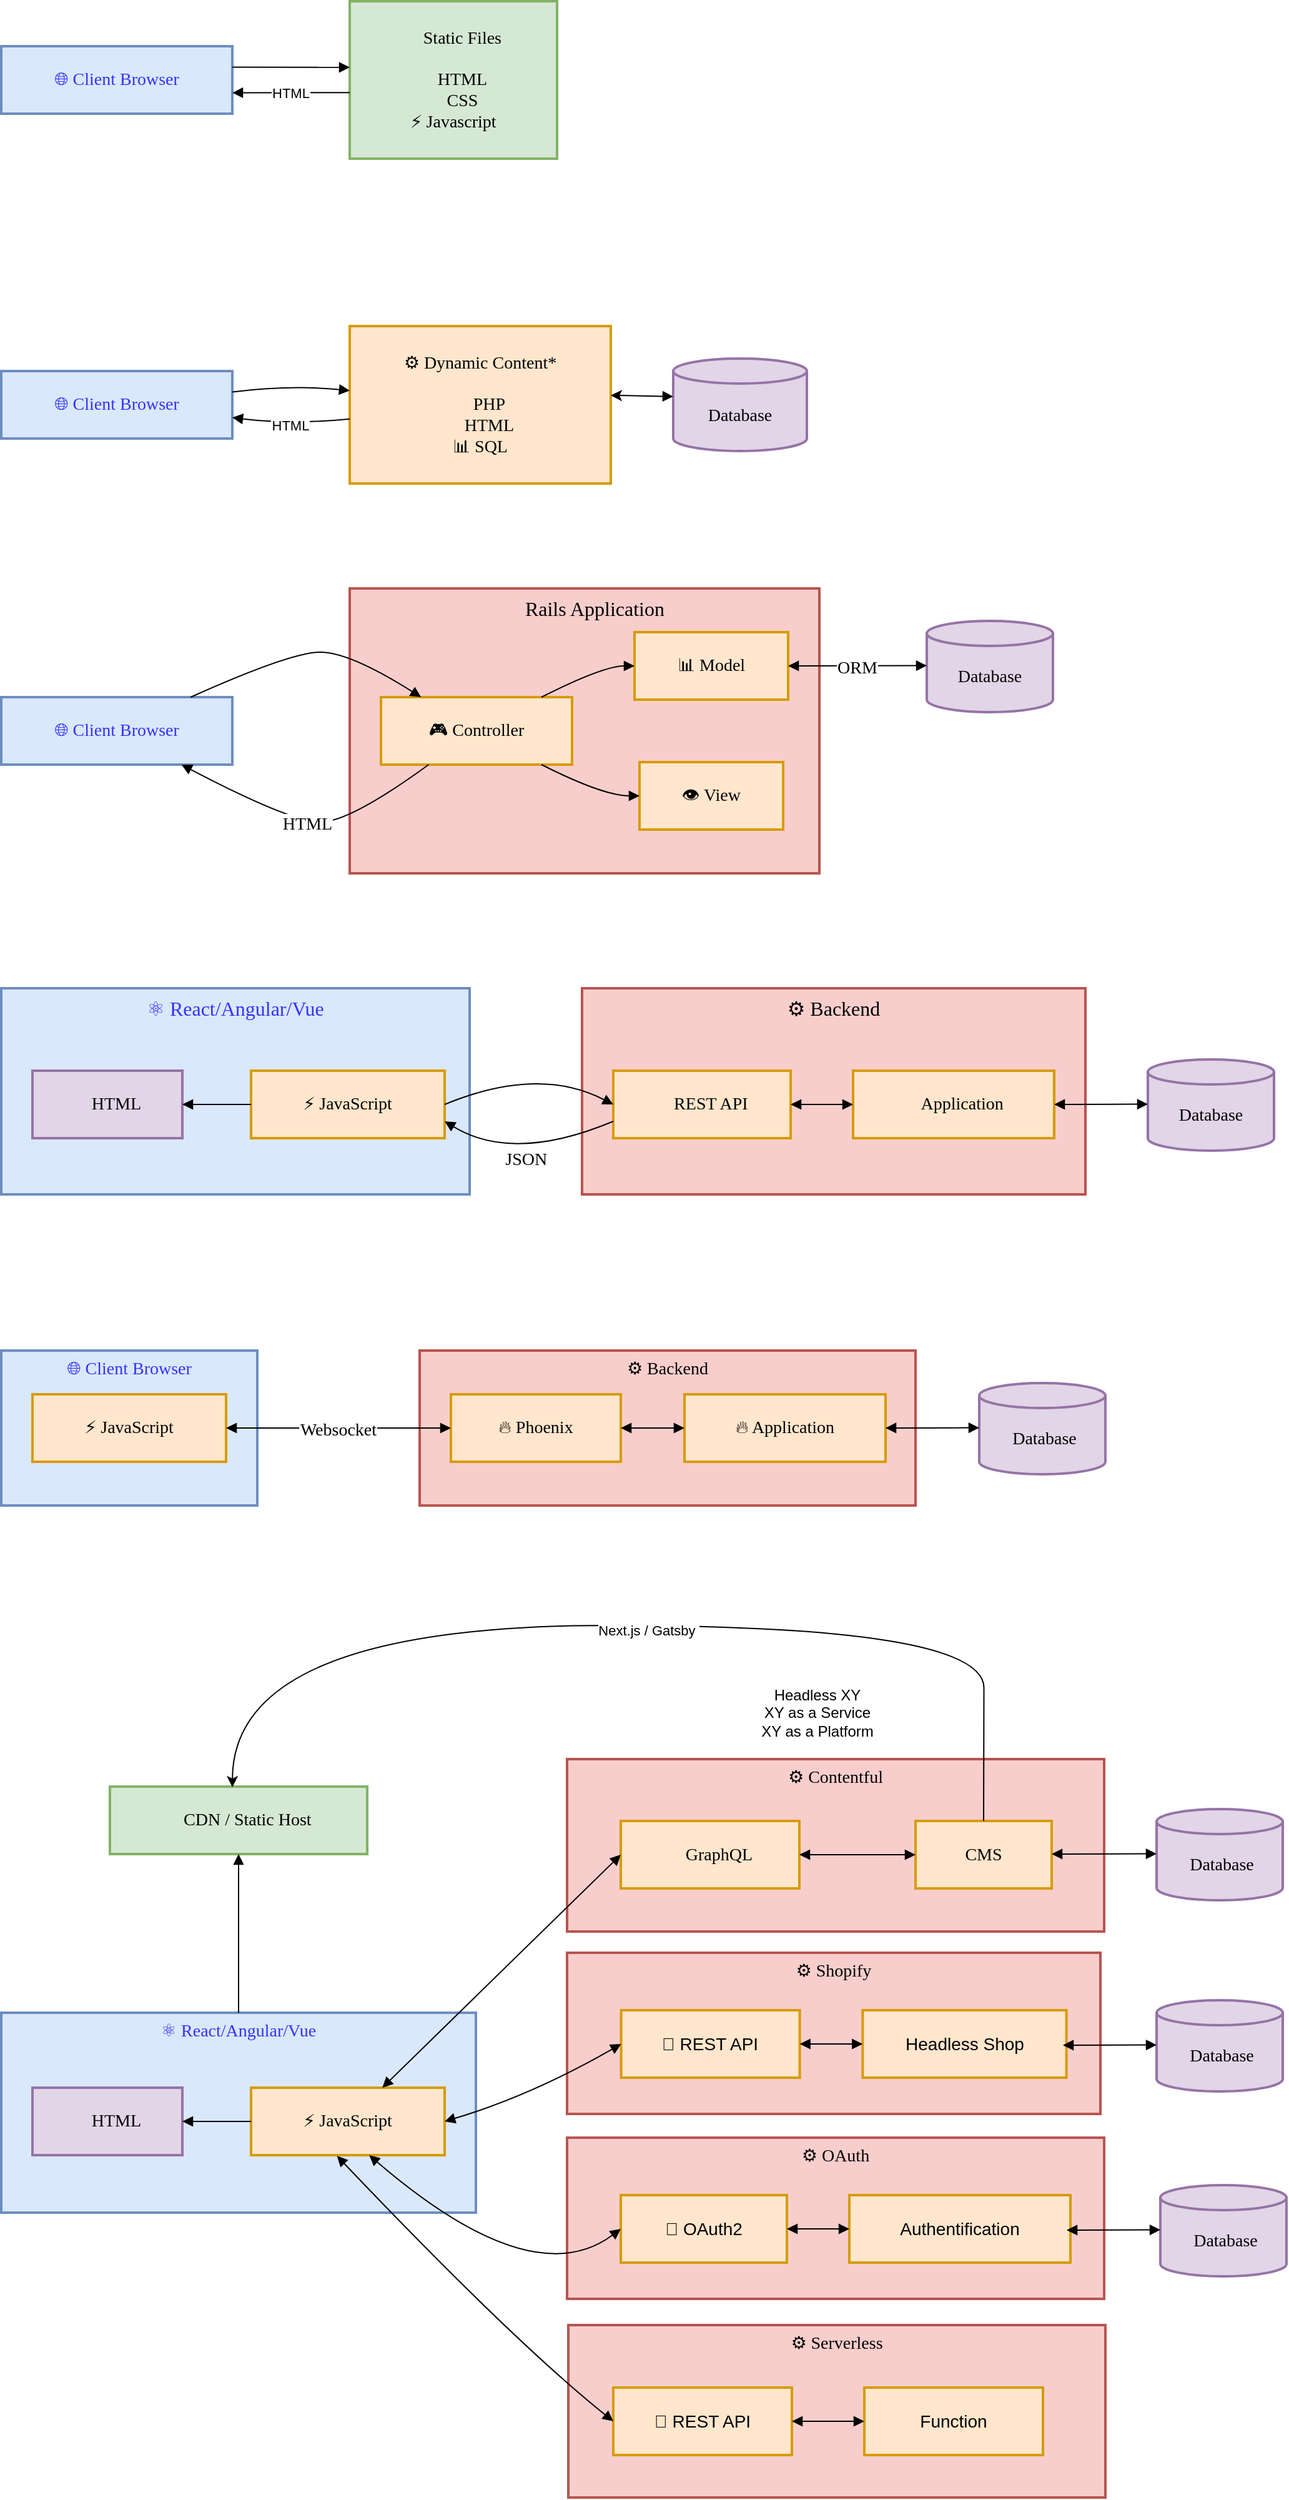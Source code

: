 <mxfile version="27.0.9">
  <diagram name="Seite-1" id="UGf1fiYufWj45gtWp_vH">
    <mxGraphModel dx="1301" dy="958" grid="1" gridSize="10" guides="1" tooltips="1" connect="1" arrows="1" fold="1" page="1" pageScale="1" pageWidth="1169" pageHeight="827" math="0" shadow="0">
      <root>
        <mxCell id="0" />
        <mxCell id="1" parent="0" />
        <mxCell id="yWqfKfhqDcpq-ytp3qpe-2" value="🌐 Client Browser" style="whiteSpace=wrap;strokeWidth=2;fillColor=#dae8fc;strokeColor=#6c8ebf;fontStyle=0;fontColor=#3333FF;fontFamily=Verdana;fontSize=14;" vertex="1" parent="1">
          <mxGeometry x="150" y="116" width="185" height="54" as="geometry" />
        </mxCell>
        <mxCell id="yWqfKfhqDcpq-ytp3qpe-3" value="📁 Static Files&#xa;&#xa;  📄 HTML&#xa;  🎨 CSS&#xa;  ⚡ Javascript" style="whiteSpace=wrap;strokeWidth=2;fillColor=#d5e8d4;strokeColor=#82b366;fontStyle=0;fontFamily=Verdana;fontSize=14;" vertex="1" parent="1">
          <mxGeometry x="429" y="80" width="166" height="126" as="geometry" />
        </mxCell>
        <mxCell id="yWqfKfhqDcpq-ytp3qpe-4" value="" style="curved=1;startArrow=none;endArrow=block;exitX=1;exitY=0.31;entryX=0;entryY=0.42;rounded=0;" edge="1" parent="1" source="yWqfKfhqDcpq-ytp3qpe-2" target="yWqfKfhqDcpq-ytp3qpe-3">
          <mxGeometry relative="1" as="geometry">
            <Array as="points" />
          </mxGeometry>
        </mxCell>
        <mxCell id="yWqfKfhqDcpq-ytp3qpe-5" value="HTML" style="curved=1;startArrow=none;endArrow=block;exitX=0;exitY=0.58;entryX=1;entryY=0.69;rounded=0;" edge="1" parent="1" source="yWqfKfhqDcpq-ytp3qpe-3" target="yWqfKfhqDcpq-ytp3qpe-2">
          <mxGeometry relative="1" as="geometry">
            <Array as="points" />
          </mxGeometry>
        </mxCell>
        <mxCell id="yWqfKfhqDcpq-ytp3qpe-7" value="🌐 Client Browser" style="whiteSpace=wrap;strokeWidth=2;fillColor=#dae8fc;strokeColor=#6c8ebf;fontFamily=Verdana;fontColor=#3333FF;fontSize=14;" vertex="1" parent="1">
          <mxGeometry x="150" y="376" width="185" height="54" as="geometry" />
        </mxCell>
        <mxCell id="yWqfKfhqDcpq-ytp3qpe-8" value="⚙️ Dynamic Content*&#xa;&#xa;  🐘 PHP &#xa;  📄 HTML&#xa;  📊 SQL" style="whiteSpace=wrap;strokeWidth=2;fillColor=#ffe6cc;strokeColor=#d79b00;fontFamily=Verdana;fontSize=14;" vertex="1" parent="1">
          <mxGeometry x="429" y="340" width="209" height="126" as="geometry" />
        </mxCell>
        <mxCell id="yWqfKfhqDcpq-ytp3qpe-9" value="Database" style="shape=cylinder3;boundedLbl=1;backgroundOutline=1;size=10;strokeWidth=2;whiteSpace=wrap;fillColor=#e1d5e7;strokeColor=#9673a6;fontFamily=Verdana;fontSize=14;" vertex="1" parent="1">
          <mxGeometry x="688" y="366" width="107" height="74" as="geometry" />
        </mxCell>
        <mxCell id="yWqfKfhqDcpq-ytp3qpe-10" value="" style="curved=1;startArrow=none;endArrow=block;exitX=1;exitY=0.31;entryX=0;entryY=0.41;rounded=0;" edge="1" parent="1" source="yWqfKfhqDcpq-ytp3qpe-7" target="yWqfKfhqDcpq-ytp3qpe-8">
          <mxGeometry relative="1" as="geometry">
            <Array as="points">
              <mxPoint x="382" y="387" />
            </Array>
          </mxGeometry>
        </mxCell>
        <mxCell id="yWqfKfhqDcpq-ytp3qpe-11" value="HTML" style="curved=1;startArrow=none;endArrow=block;exitX=0;exitY=0.59;entryX=1;entryY=0.69;rounded=0;" edge="1" parent="1" source="yWqfKfhqDcpq-ytp3qpe-8" target="yWqfKfhqDcpq-ytp3qpe-7">
          <mxGeometry relative="1" as="geometry">
            <Array as="points">
              <mxPoint x="382" y="419" />
            </Array>
          </mxGeometry>
        </mxCell>
        <mxCell id="yWqfKfhqDcpq-ytp3qpe-12" value="" style="curved=1;startArrow=classic;endArrow=block;exitX=1;exitY=0.44;entryX=0;entryY=0.41;rounded=0;startFill=1;" edge="1" parent="1" source="yWqfKfhqDcpq-ytp3qpe-8" target="yWqfKfhqDcpq-ytp3qpe-9">
          <mxGeometry relative="1" as="geometry">
            <Array as="points" />
          </mxGeometry>
        </mxCell>
        <mxCell id="yWqfKfhqDcpq-ytp3qpe-15" value="🚂  Rails Application" style="whiteSpace=wrap;strokeWidth=2;fontSize=16;fontFamily=Verdana;fillColor=#f8cecc;strokeColor=#b85450;verticalAlign=top;" vertex="1" parent="1">
          <mxGeometry x="429" y="550" width="376" height="228" as="geometry" />
        </mxCell>
        <mxCell id="yWqfKfhqDcpq-ytp3qpe-16" value="🌐 Client Browser" style="whiteSpace=wrap;strokeWidth=2;fontSize=14;fontFamily=Verdana;fillColor=#dae8fc;strokeColor=#6c8ebf;fontColor=#3333FF;" vertex="1" parent="1">
          <mxGeometry x="150" y="637" width="185" height="54" as="geometry" />
        </mxCell>
        <mxCell id="yWqfKfhqDcpq-ytp3qpe-17" value="🎮 Controller" style="whiteSpace=wrap;strokeWidth=2;fontSize=14;fontFamily=Verdana;fillColor=#ffe6cc;strokeColor=#d79b00;" vertex="1" parent="1">
          <mxGeometry x="454" y="637" width="153" height="54" as="geometry" />
        </mxCell>
        <mxCell id="yWqfKfhqDcpq-ytp3qpe-18" value="📊 Model" style="whiteSpace=wrap;strokeWidth=2;fontSize=14;fontFamily=Verdana;fillColor=#ffe6cc;strokeColor=#d79b00;" vertex="1" parent="1">
          <mxGeometry x="657" y="585" width="123" height="54" as="geometry" />
        </mxCell>
        <mxCell id="yWqfKfhqDcpq-ytp3qpe-19" value="👁️ View" style="whiteSpace=wrap;strokeWidth=2;fontSize=14;fontFamily=Verdana;fillColor=#ffe6cc;strokeColor=#d79b00;" vertex="1" parent="1">
          <mxGeometry x="661" y="689" width="115" height="54" as="geometry" />
        </mxCell>
        <mxCell id="yWqfKfhqDcpq-ytp3qpe-20" value="Database" style="shape=cylinder3;boundedLbl=1;backgroundOutline=1;size=10;strokeWidth=2;whiteSpace=wrap;fontSize=14;fontFamily=Verdana;fillColor=#e1d5e7;strokeColor=#9673a6;" vertex="1" parent="1">
          <mxGeometry x="891" y="576" width="101" height="73" as="geometry" />
        </mxCell>
        <mxCell id="yWqfKfhqDcpq-ytp3qpe-21" value="" style="curved=1;startArrow=none;endArrow=block;exitX=0.84;exitY=0;entryX=0;entryY=0.5;rounded=0;fontSize=14;fontFamily=Verdana;" edge="1" parent="1" source="yWqfKfhqDcpq-ytp3qpe-17" target="yWqfKfhqDcpq-ytp3qpe-18">
          <mxGeometry relative="1" as="geometry">
            <Array as="points">
              <mxPoint x="632" y="612" />
            </Array>
          </mxGeometry>
        </mxCell>
        <mxCell id="yWqfKfhqDcpq-ytp3qpe-22" value="" style="curved=1;startArrow=none;endArrow=block;exitX=0.84;exitY=1;entryX=0;entryY=0.5;rounded=0;fontSize=14;fontFamily=Verdana;" edge="1" parent="1" source="yWqfKfhqDcpq-ytp3qpe-17" target="yWqfKfhqDcpq-ytp3qpe-19">
          <mxGeometry relative="1" as="geometry">
            <Array as="points">
              <mxPoint x="632" y="716" />
            </Array>
          </mxGeometry>
        </mxCell>
        <mxCell id="yWqfKfhqDcpq-ytp3qpe-23" value="" style="curved=1;startArrow=none;endArrow=block;exitX=0.82;exitY=0;entryX=0.21;entryY=0;rounded=0;fontSize=14;fontFamily=Verdana;" edge="1" parent="1" source="yWqfKfhqDcpq-ytp3qpe-16" target="yWqfKfhqDcpq-ytp3qpe-17">
          <mxGeometry relative="1" as="geometry">
            <Array as="points">
              <mxPoint x="382" y="601" />
              <mxPoint x="429" y="601" />
            </Array>
          </mxGeometry>
        </mxCell>
        <mxCell id="yWqfKfhqDcpq-ytp3qpe-24" value="HTML" style="curved=1;startArrow=none;endArrow=block;exitX=0.25;exitY=1;entryX=0.78;entryY=1;rounded=0;fontSize=14;fontFamily=Verdana;" edge="1" parent="1" source="yWqfKfhqDcpq-ytp3qpe-17" target="yWqfKfhqDcpq-ytp3qpe-16">
          <mxGeometry relative="1" as="geometry">
            <Array as="points">
              <mxPoint x="429" y="737" />
              <mxPoint x="382" y="737" />
            </Array>
          </mxGeometry>
        </mxCell>
        <mxCell id="yWqfKfhqDcpq-ytp3qpe-25" value="ORM" style="curved=1;startArrow=block;endArrow=block;exitX=1;exitY=0.5;entryX=0;entryY=0.49;rounded=0;fontSize=14;fontFamily=Verdana;" edge="1" parent="1" source="yWqfKfhqDcpq-ytp3qpe-18" target="yWqfKfhqDcpq-ytp3qpe-20">
          <mxGeometry relative="1" as="geometry">
            <Array as="points" />
          </mxGeometry>
        </mxCell>
        <mxCell id="yWqfKfhqDcpq-ytp3qpe-26" value="⚙️ Backend" style="whiteSpace=wrap;strokeWidth=2;fontSize=16;fontFamily=Verdana;fillColor=#f8cecc;strokeColor=#b85450;verticalAlign=top;" vertex="1" parent="1">
          <mxGeometry x="615" y="870" width="403" height="165" as="geometry" />
        </mxCell>
        <mxCell id="yWqfKfhqDcpq-ytp3qpe-27" value="⚛️ React/Angular/Vue" style="whiteSpace=wrap;strokeWidth=2;fontSize=16;fontFamily=Verdana;fillColor=#dae8fc;strokeColor=#6c8ebf;verticalAlign=top;labelBackgroundColor=none;fontColor=#3333FF;" vertex="1" parent="1">
          <mxGeometry x="150" y="870" width="375" height="165" as="geometry" />
        </mxCell>
        <mxCell id="yWqfKfhqDcpq-ytp3qpe-28" value="📄 HTML" style="whiteSpace=wrap;strokeWidth=2;fontSize=14;fontFamily=Verdana;fillColor=#e1d5e7;strokeColor=#9673a6;" vertex="1" parent="1">
          <mxGeometry x="175" y="936" width="120" height="54" as="geometry" />
        </mxCell>
        <mxCell id="yWqfKfhqDcpq-ytp3qpe-29" value="⚡ JavaScript" style="whiteSpace=wrap;strokeWidth=2;fontSize=14;fontFamily=Verdana;fillColor=#ffe6cc;strokeColor=#d79b00;" vertex="1" parent="1">
          <mxGeometry x="350" y="936" width="155" height="54" as="geometry" />
        </mxCell>
        <mxCell id="yWqfKfhqDcpq-ytp3qpe-30" value="🔗 REST API" style="whiteSpace=wrap;strokeWidth=2;fontSize=14;fontFamily=Verdana;fillColor=#ffe6cc;strokeColor=#d79b00;" vertex="1" parent="1">
          <mxGeometry x="640" y="936" width="142" height="54" as="geometry" />
        </mxCell>
        <mxCell id="yWqfKfhqDcpq-ytp3qpe-31" value="🚂 Application" style="whiteSpace=wrap;strokeWidth=2;fontSize=14;fontFamily=Verdana;fillColor=#ffe6cc;strokeColor=#d79b00;" vertex="1" parent="1">
          <mxGeometry x="832" y="936" width="161" height="54" as="geometry" />
        </mxCell>
        <mxCell id="yWqfKfhqDcpq-ytp3qpe-32" value="Database" style="shape=cylinder3;boundedLbl=1;backgroundOutline=1;size=10;strokeWidth=2;whiteSpace=wrap;fontSize=14;fontFamily=Verdana;fillColor=#e1d5e7;strokeColor=#9673a6;" vertex="1" parent="1">
          <mxGeometry x="1068" y="927" width="101" height="73" as="geometry" />
        </mxCell>
        <mxCell id="yWqfKfhqDcpq-ytp3qpe-33" value="" style="curved=1;startArrow=none;endArrow=none;exitX=0.87;exitY=0;entryX=0;entryY=0.21;rounded=0;" edge="1" visible="0" parent="1" source="yWqfKfhqDcpq-ytp3qpe-28" target="yWqfKfhqDcpq-ytp3qpe-29">
          <mxGeometry relative="1" as="geometry">
            <Array as="points">
              <mxPoint x="320" y="911" />
            </Array>
          </mxGeometry>
        </mxCell>
        <mxCell id="yWqfKfhqDcpq-ytp3qpe-34" value="" style="curved=1;startArrow=none;endArrow=block;exitX=0;exitY=0.5;entryX=1;entryY=0.5;rounded=0;fontSize=14;fontFamily=Verdana;entryDx=0;entryDy=0;exitDx=0;exitDy=0;" edge="1" parent="1" source="yWqfKfhqDcpq-ytp3qpe-29" target="yWqfKfhqDcpq-ytp3qpe-28">
          <mxGeometry relative="1" as="geometry">
            <Array as="points" />
          </mxGeometry>
        </mxCell>
        <mxCell id="yWqfKfhqDcpq-ytp3qpe-35" value="" style="curved=1;startArrow=none;endArrow=block;exitX=1;exitY=0.5;entryX=0;entryY=0.5;rounded=0;fontSize=14;fontFamily=Verdana;entryDx=0;entryDy=0;startFill=0;" edge="1" parent="1" source="yWqfKfhqDcpq-ytp3qpe-29" target="yWqfKfhqDcpq-ytp3qpe-30">
          <mxGeometry relative="1" as="geometry">
            <Array as="points">
              <mxPoint x="580" y="932" />
            </Array>
          </mxGeometry>
        </mxCell>
        <mxCell id="yWqfKfhqDcpq-ytp3qpe-36" value="" style="curved=1;startArrow=block;endArrow=block;exitX=1;exitY=0.5;entryX=0;entryY=0.5;rounded=0;fontSize=14;fontFamily=Verdana;" edge="1" parent="1" source="yWqfKfhqDcpq-ytp3qpe-30" target="yWqfKfhqDcpq-ytp3qpe-31">
          <mxGeometry relative="1" as="geometry">
            <Array as="points" />
          </mxGeometry>
        </mxCell>
        <mxCell id="yWqfKfhqDcpq-ytp3qpe-37" value="" style="curved=1;startArrow=block;endArrow=block;exitX=1;exitY=0.5;entryX=0;entryY=0.49;rounded=0;fontSize=14;fontFamily=Verdana;" edge="1" parent="1" source="yWqfKfhqDcpq-ytp3qpe-31" target="yWqfKfhqDcpq-ytp3qpe-32">
          <mxGeometry relative="1" as="geometry">
            <Array as="points" />
          </mxGeometry>
        </mxCell>
        <mxCell id="yWqfKfhqDcpq-ytp3qpe-38" value="" style="curved=1;startArrow=none;endArrow=none;rounded=0;" edge="1" visible="0" parent="1" source="yWqfKfhqDcpq-ytp3qpe-27" target="yWqfKfhqDcpq-ytp3qpe-26">
          <mxGeometry relative="1" as="geometry">
            <Array as="points" />
          </mxGeometry>
        </mxCell>
        <mxCell id="yWqfKfhqDcpq-ytp3qpe-41" value="⚙️ Backend" style="whiteSpace=wrap;strokeWidth=2;fontSize=14;fontFamily=Verdana;verticalAlign=top;fillColor=#f8cecc;strokeColor=#b85450;" vertex="1" parent="1">
          <mxGeometry x="485" y="1160" width="397" height="124" as="geometry" />
        </mxCell>
        <mxCell id="yWqfKfhqDcpq-ytp3qpe-42" value="🌐 Client Browser" style="whiteSpace=wrap;strokeWidth=2;fontSize=14;fontFamily=Verdana;verticalAlign=top;fillColor=#dae8fc;strokeColor=#6c8ebf;fontColor=#3333FF;" vertex="1" parent="1">
          <mxGeometry x="150" y="1160" width="205" height="124" as="geometry" />
        </mxCell>
        <mxCell id="yWqfKfhqDcpq-ytp3qpe-43" value="⚡ JavaScript" style="whiteSpace=wrap;strokeWidth=2;fontSize=14;fontFamily=Verdana;fillColor=#ffe6cc;strokeColor=#d79b00;" vertex="1" parent="1">
          <mxGeometry x="175" y="1195" width="155" height="54" as="geometry" />
        </mxCell>
        <mxCell id="yWqfKfhqDcpq-ytp3qpe-44" value="🔥 Phoenix" style="whiteSpace=wrap;strokeWidth=2;fontSize=14;fontFamily=Verdana;fillColor=#ffe6cc;strokeColor=#d79b00;" vertex="1" parent="1">
          <mxGeometry x="510" y="1195" width="136" height="54" as="geometry" />
        </mxCell>
        <mxCell id="yWqfKfhqDcpq-ytp3qpe-45" value="🔥 Application" style="whiteSpace=wrap;strokeWidth=2;fontSize=14;fontFamily=Verdana;fillColor=#ffe6cc;strokeColor=#d79b00;" vertex="1" parent="1">
          <mxGeometry x="697" y="1195" width="161" height="54" as="geometry" />
        </mxCell>
        <mxCell id="yWqfKfhqDcpq-ytp3qpe-46" value=" Database" style="shape=cylinder3;boundedLbl=1;backgroundOutline=1;size=10;strokeWidth=2;whiteSpace=wrap;fontSize=14;fontFamily=Verdana;fillColor=#e1d5e7;strokeColor=#9673a6;" vertex="1" parent="1">
          <mxGeometry x="933" y="1186" width="101" height="73" as="geometry" />
        </mxCell>
        <mxCell id="yWqfKfhqDcpq-ytp3qpe-47" value="Websocket" style="curved=1;startArrow=block;endArrow=block;exitX=1;exitY=0.5;entryX=0;entryY=0.5;rounded=0;fontSize=14;fontFamily=Verdana;" edge="1" parent="1" source="yWqfKfhqDcpq-ytp3qpe-43" target="yWqfKfhqDcpq-ytp3qpe-44">
          <mxGeometry relative="1" as="geometry">
            <Array as="points" />
          </mxGeometry>
        </mxCell>
        <mxCell id="yWqfKfhqDcpq-ytp3qpe-48" value="" style="curved=1;startArrow=block;endArrow=block;exitX=1.01;exitY=0.5;entryX=0;entryY=0.5;rounded=0;fontSize=14;fontFamily=Verdana;" edge="1" parent="1" source="yWqfKfhqDcpq-ytp3qpe-44" target="yWqfKfhqDcpq-ytp3qpe-45">
          <mxGeometry relative="1" as="geometry">
            <Array as="points" />
          </mxGeometry>
        </mxCell>
        <mxCell id="yWqfKfhqDcpq-ytp3qpe-49" value="" style="curved=1;startArrow=block;endArrow=block;exitX=1;exitY=0.5;entryX=0;entryY=0.49;rounded=0;fontSize=14;fontFamily=Verdana;" edge="1" parent="1" source="yWqfKfhqDcpq-ytp3qpe-45" target="yWqfKfhqDcpq-ytp3qpe-46">
          <mxGeometry relative="1" as="geometry">
            <Array as="points" />
          </mxGeometry>
        </mxCell>
        <mxCell id="yWqfKfhqDcpq-ytp3qpe-50" value="JSON" style="curved=1;startArrow=none;endArrow=block;exitX=0;exitY=0.75;entryX=1;entryY=0.75;rounded=0;fontSize=14;fontFamily=Verdana;entryDx=0;entryDy=0;startFill=0;exitDx=0;exitDy=0;" edge="1" parent="1" source="yWqfKfhqDcpq-ytp3qpe-30" target="yWqfKfhqDcpq-ytp3qpe-29">
          <mxGeometry relative="1" as="geometry">
            <Array as="points">
              <mxPoint x="560" y="1010" />
            </Array>
            <mxPoint x="517" y="1101" as="sourcePoint" />
            <mxPoint x="652" y="1101" as="targetPoint" />
          </mxGeometry>
        </mxCell>
        <mxCell id="yWqfKfhqDcpq-ytp3qpe-54" value="⚙️ Contentful" style="whiteSpace=wrap;strokeWidth=2;fontFamily=Verdana;fontSize=14;verticalAlign=top;fillColor=#f8cecc;strokeColor=#b85450;" vertex="1" parent="1">
          <mxGeometry x="603" y="1487" width="430" height="138" as="geometry" />
        </mxCell>
        <mxCell id="yWqfKfhqDcpq-ytp3qpe-55" value="⚙️ Shopify" style="whiteSpace=wrap;strokeWidth=2;verticalAlign=top;fontFamily=Verdana;fontSize=14;fillColor=#f8cecc;strokeColor=#b85450;" vertex="1" parent="1">
          <mxGeometry x="603" y="1642" width="427" height="129" as="geometry" />
        </mxCell>
        <mxCell id="yWqfKfhqDcpq-ytp3qpe-56" value="🔗 REST API" style="whiteSpace=wrap;strokeWidth=2;fillColor=#ffe6cc;strokeColor=#d79b00;fontSize=14;" vertex="1" parent="yWqfKfhqDcpq-ytp3qpe-55">
          <mxGeometry x="43.304" y="46" width="143.005" height="54" as="geometry" />
        </mxCell>
        <mxCell id="yWqfKfhqDcpq-ytp3qpe-57" value="Headless Shop" style="whiteSpace=wrap;strokeWidth=2;fillColor=#ffe6cc;strokeColor=#d79b00;fontSize=14;" vertex="1" parent="yWqfKfhqDcpq-ytp3qpe-55">
          <mxGeometry x="236.663" y="46" width="163.146" height="54" as="geometry" />
        </mxCell>
        <mxCell id="yWqfKfhqDcpq-ytp3qpe-85" value="" style="curved=1;startArrow=block;endArrow=block;exitX=1;exitY=0.5;entryX=0;entryY=0.5;rounded=0;fontSize=14;fontFamily=Verdana;exitDx=0;exitDy=0;entryDx=0;entryDy=0;" edge="1" parent="yWqfKfhqDcpq-ytp3qpe-55" source="yWqfKfhqDcpq-ytp3qpe-56" target="yWqfKfhqDcpq-ytp3qpe-57">
          <mxGeometry relative="1" as="geometry">
            <Array as="points" />
            <mxPoint x="197.387" y="-87" as="sourcePoint" />
            <mxPoint x="268.889" y="-87" as="targetPoint" />
          </mxGeometry>
        </mxCell>
        <mxCell id="yWqfKfhqDcpq-ytp3qpe-58" value="⚙️ OAuth" style="whiteSpace=wrap;strokeWidth=2;verticalAlign=top;fontFamily=Verdana;fontSize=14;fillColor=#f8cecc;strokeColor=#b85450;" vertex="1" parent="1">
          <mxGeometry x="603" y="1790" width="430" height="129" as="geometry" />
        </mxCell>
        <mxCell id="yWqfKfhqDcpq-ytp3qpe-59" value="🔗 OAuth2" style="whiteSpace=wrap;strokeWidth=2;fillColor=#ffe6cc;strokeColor=#d79b00;fontSize=14;" vertex="1" parent="yWqfKfhqDcpq-ytp3qpe-58">
          <mxGeometry x="43" y="46" width="133" height="54" as="geometry" />
        </mxCell>
        <mxCell id="yWqfKfhqDcpq-ytp3qpe-60" value="Authentification" style="whiteSpace=wrap;strokeWidth=2;fillColor=#ffe6cc;strokeColor=#d79b00;fontSize=14;" vertex="1" parent="yWqfKfhqDcpq-ytp3qpe-58">
          <mxGeometry x="226" y="46" width="177" height="54" as="geometry" />
        </mxCell>
        <mxCell id="yWqfKfhqDcpq-ytp3qpe-86" value="" style="curved=1;startArrow=block;endArrow=block;exitX=1;exitY=0.5;entryX=0;entryY=0.5;rounded=0;fontSize=14;fontFamily=Verdana;exitDx=0;exitDy=0;entryDx=0;entryDy=0;" edge="1" parent="yWqfKfhqDcpq-ytp3qpe-58" source="yWqfKfhqDcpq-ytp3qpe-59" target="yWqfKfhqDcpq-ytp3qpe-60">
          <mxGeometry relative="1" as="geometry">
            <Array as="points" />
            <mxPoint x="198" y="-96" as="sourcePoint" />
            <mxPoint x="248" y="-96" as="targetPoint" />
          </mxGeometry>
        </mxCell>
        <mxCell id="yWqfKfhqDcpq-ytp3qpe-61" value="⚛️ React/Angular/Vue" style="whiteSpace=wrap;strokeWidth=2;fontFamily=Verdana;fontSize=14;fillColor=#dae8fc;strokeColor=#6c8ebf;verticalAlign=top;fontColor=#3333FF;" vertex="1" parent="1">
          <mxGeometry x="150" y="1690" width="380" height="160" as="geometry" />
        </mxCell>
        <mxCell id="yWqfKfhqDcpq-ytp3qpe-62" value="📡 CDN / Static Host" style="whiteSpace=wrap;strokeWidth=2;fontFamily=Verdana;fontSize=14;fillColor=#d5e8d4;strokeColor=#82b366;" vertex="1" parent="1">
          <mxGeometry x="237" y="1509" width="206" height="54" as="geometry" />
        </mxCell>
        <mxCell id="yWqfKfhqDcpq-ytp3qpe-63" value="📄 HTML" style="whiteSpace=wrap;strokeWidth=2;fontFamily=Verdana;fontSize=14;fillColor=#e1d5e7;strokeColor=#9673a6;" vertex="1" parent="1">
          <mxGeometry x="175" y="1750" width="120" height="54" as="geometry" />
        </mxCell>
        <mxCell id="yWqfKfhqDcpq-ytp3qpe-64" value="⚡ JavaScript" style="whiteSpace=wrap;strokeWidth=2;fontFamily=Verdana;fontSize=14;fillColor=#ffe6cc;strokeColor=#d79b00;" vertex="1" parent="1">
          <mxGeometry x="350" y="1750" width="155" height="54" as="geometry" />
        </mxCell>
        <mxCell id="yWqfKfhqDcpq-ytp3qpe-65" value="🔗 GraphQL" style="whiteSpace=wrap;strokeWidth=2;fontFamily=Verdana;fontSize=14;fillColor=#ffe6cc;strokeColor=#d79b00;" vertex="1" parent="1">
          <mxGeometry x="646" y="1536.5" width="143" height="54" as="geometry" />
        </mxCell>
        <mxCell id="yWqfKfhqDcpq-ytp3qpe-66" value="CMS" style="whiteSpace=wrap;strokeWidth=2;fontFamily=Verdana;fontSize=14;fillColor=#ffe6cc;strokeColor=#d79b00;" vertex="1" parent="1">
          <mxGeometry x="882" y="1536.5" width="109" height="54" as="geometry" />
        </mxCell>
        <mxCell id="yWqfKfhqDcpq-ytp3qpe-67" value="" style="curved=1;startArrow=none;endArrow=none;exitX=0.88;exitY=0;entryX=0;entryY=0.08;rounded=0;" edge="1" visible="0" parent="1" source="yWqfKfhqDcpq-ytp3qpe-63" target="yWqfKfhqDcpq-ytp3qpe-64">
          <mxGeometry relative="1" as="geometry">
            <Array as="points">
              <mxPoint x="320" y="1726" />
            </Array>
          </mxGeometry>
        </mxCell>
        <mxCell id="yWqfKfhqDcpq-ytp3qpe-68" value="" style="curved=1;startArrow=none;endArrow=block;exitX=0;exitY=0.5;entryX=1;entryY=0.5;rounded=0;fontFamily=Verdana;fontSize=14;exitDx=0;exitDy=0;" edge="1" parent="1" source="yWqfKfhqDcpq-ytp3qpe-64" target="yWqfKfhqDcpq-ytp3qpe-63">
          <mxGeometry relative="1" as="geometry">
            <Array as="points">
              <mxPoint x="320" y="1777" />
            </Array>
          </mxGeometry>
        </mxCell>
        <mxCell id="yWqfKfhqDcpq-ytp3qpe-70" value="" style="curved=1;startArrow=none;endArrow=none;rounded=0;" edge="1" visible="0" parent="1" source="yWqfKfhqDcpq-ytp3qpe-61" target="yWqfKfhqDcpq-ytp3qpe-62">
          <mxGeometry relative="1" as="geometry">
            <Array as="points" />
          </mxGeometry>
        </mxCell>
        <mxCell id="yWqfKfhqDcpq-ytp3qpe-71" value="" style="curved=1;startArrow=none;endArrow=none;rounded=0;" edge="1" visible="0" parent="1" source="yWqfKfhqDcpq-ytp3qpe-61" target="yWqfKfhqDcpq-ytp3qpe-58">
          <mxGeometry relative="1" as="geometry">
            <Array as="points" />
          </mxGeometry>
        </mxCell>
        <mxCell id="yWqfKfhqDcpq-ytp3qpe-72" value="" style="curved=1;startArrow=none;endArrow=none;rounded=0;" edge="1" visible="0" parent="1" source="yWqfKfhqDcpq-ytp3qpe-61" target="yWqfKfhqDcpq-ytp3qpe-55">
          <mxGeometry relative="1" as="geometry">
            <Array as="points" />
          </mxGeometry>
        </mxCell>
        <mxCell id="yWqfKfhqDcpq-ytp3qpe-73" value="" style="curved=1;startArrow=none;endArrow=none;rounded=0;" edge="1" visible="0" parent="1" source="yWqfKfhqDcpq-ytp3qpe-61" target="yWqfKfhqDcpq-ytp3qpe-54">
          <mxGeometry relative="1" as="geometry">
            <Array as="points" />
          </mxGeometry>
        </mxCell>
        <mxCell id="yWqfKfhqDcpq-ytp3qpe-74" value="" style="curved=1;startArrow=none;endArrow=block;rounded=0;fontFamily=Verdana;fontSize=14;" edge="1" parent="1" source="yWqfKfhqDcpq-ytp3qpe-61" target="yWqfKfhqDcpq-ytp3qpe-62">
          <mxGeometry relative="1" as="geometry">
            <Array as="points" />
          </mxGeometry>
        </mxCell>
        <mxCell id="yWqfKfhqDcpq-ytp3qpe-75" value="" style="curved=1;startArrow=block;endArrow=block;exitX=0.61;exitY=1;entryX=0;entryY=0.5;rounded=0;fontFamily=Verdana;fontSize=14;entryDx=0;entryDy=0;" edge="1" parent="1" source="yWqfKfhqDcpq-ytp3qpe-64" target="yWqfKfhqDcpq-ytp3qpe-59">
          <mxGeometry relative="1" as="geometry">
            <Array as="points">
              <mxPoint x="575" y="1916" />
            </Array>
          </mxGeometry>
        </mxCell>
        <mxCell id="yWqfKfhqDcpq-ytp3qpe-76" value="" style="curved=1;startArrow=block;endArrow=block;exitX=1;exitY=0.5;rounded=0;fontFamily=Verdana;fontSize=14;entryX=0;entryY=0.5;entryDx=0;entryDy=0;" edge="1" parent="1" source="yWqfKfhqDcpq-ytp3qpe-64" target="yWqfKfhqDcpq-ytp3qpe-56">
          <mxGeometry relative="1" as="geometry">
            <Array as="points">
              <mxPoint x="575" y="1756" />
            </Array>
          </mxGeometry>
        </mxCell>
        <mxCell id="yWqfKfhqDcpq-ytp3qpe-77" value="" style="curved=1;startArrow=block;endArrow=block;rounded=0;fontFamily=Verdana;fontSize=14;entryX=0;entryY=0.5;entryDx=0;entryDy=0;" edge="1" parent="1" source="yWqfKfhqDcpq-ytp3qpe-64" target="yWqfKfhqDcpq-ytp3qpe-65">
          <mxGeometry relative="1" as="geometry">
            <Array as="points" />
          </mxGeometry>
        </mxCell>
        <mxCell id="yWqfKfhqDcpq-ytp3qpe-82" value="" style="endArrow=classic;html=1;rounded=0;entryX=0.476;entryY=0.01;entryDx=0;entryDy=0;entryPerimeter=0;exitX=0.5;exitY=0;exitDx=0;exitDy=0;edgeStyle=orthogonalEdgeStyle;curved=1;" edge="1" parent="1" source="yWqfKfhqDcpq-ytp3qpe-66" target="yWqfKfhqDcpq-ytp3qpe-62">
          <mxGeometry width="50" height="50" relative="1" as="geometry">
            <mxPoint x="600" y="1680" as="sourcePoint" />
            <mxPoint x="650" y="1630" as="targetPoint" />
            <Array as="points">
              <mxPoint x="937" y="1480" />
              <mxPoint x="937" y="1380" />
              <mxPoint x="335" y="1380" />
            </Array>
          </mxGeometry>
        </mxCell>
        <mxCell id="yWqfKfhqDcpq-ytp3qpe-83" value="Next.js / Gatsby&amp;nbsp;" style="edgeLabel;html=1;align=center;verticalAlign=middle;resizable=0;points=[];" vertex="1" connectable="0" parent="yWqfKfhqDcpq-ytp3qpe-82">
          <mxGeometry x="-0.04" y="4" relative="1" as="geometry">
            <mxPoint as="offset" />
          </mxGeometry>
        </mxCell>
        <mxCell id="yWqfKfhqDcpq-ytp3qpe-84" value="" style="curved=1;startArrow=block;endArrow=block;exitX=1;exitY=0.5;entryX=0;entryY=0.5;rounded=0;fontSize=14;fontFamily=Verdana;exitDx=0;exitDy=0;entryDx=0;entryDy=0;" edge="1" parent="1" source="yWqfKfhqDcpq-ytp3qpe-65" target="yWqfKfhqDcpq-ytp3qpe-66">
          <mxGeometry relative="1" as="geometry">
            <Array as="points" />
            <mxPoint x="792" y="1000.5" as="sourcePoint" />
            <mxPoint x="842" y="1000.5" as="targetPoint" />
          </mxGeometry>
        </mxCell>
        <mxCell id="yWqfKfhqDcpq-ytp3qpe-87" value=" Database" style="shape=cylinder3;boundedLbl=1;backgroundOutline=1;size=10;strokeWidth=2;whiteSpace=wrap;fontSize=14;fontFamily=Verdana;fillColor=#e1d5e7;strokeColor=#9673a6;" vertex="1" parent="1">
          <mxGeometry x="1075" y="1527" width="101" height="73" as="geometry" />
        </mxCell>
        <mxCell id="yWqfKfhqDcpq-ytp3qpe-88" value="" style="curved=1;startArrow=block;endArrow=block;exitX=1;exitY=0.5;entryX=0;entryY=0.49;rounded=0;fontSize=14;fontFamily=Verdana;" edge="1" target="yWqfKfhqDcpq-ytp3qpe-87" parent="1">
          <mxGeometry relative="1" as="geometry">
            <Array as="points" />
            <mxPoint x="991" y="1563" as="sourcePoint" />
          </mxGeometry>
        </mxCell>
        <mxCell id="yWqfKfhqDcpq-ytp3qpe-90" value=" Database" style="shape=cylinder3;boundedLbl=1;backgroundOutline=1;size=10;strokeWidth=2;whiteSpace=wrap;fontSize=14;fontFamily=Verdana;fillColor=#e1d5e7;strokeColor=#9673a6;" vertex="1" parent="1">
          <mxGeometry x="1075" y="1680" width="101" height="73" as="geometry" />
        </mxCell>
        <mxCell id="yWqfKfhqDcpq-ytp3qpe-91" value="" style="curved=1;startArrow=block;endArrow=block;exitX=1;exitY=0.5;entryX=0;entryY=0.49;rounded=0;fontSize=14;fontFamily=Verdana;" edge="1" target="yWqfKfhqDcpq-ytp3qpe-90" parent="1">
          <mxGeometry relative="1" as="geometry">
            <Array as="points" />
            <mxPoint x="1000" y="1716" as="sourcePoint" />
          </mxGeometry>
        </mxCell>
        <mxCell id="yWqfKfhqDcpq-ytp3qpe-92" value=" Database" style="shape=cylinder3;boundedLbl=1;backgroundOutline=1;size=10;strokeWidth=2;whiteSpace=wrap;fontSize=14;fontFamily=Verdana;fillColor=#e1d5e7;strokeColor=#9673a6;" vertex="1" parent="1">
          <mxGeometry x="1078" y="1828" width="101" height="73" as="geometry" />
        </mxCell>
        <mxCell id="yWqfKfhqDcpq-ytp3qpe-93" value="" style="curved=1;startArrow=block;endArrow=block;exitX=1;exitY=0.5;entryX=0;entryY=0.49;rounded=0;fontSize=14;fontFamily=Verdana;" edge="1" target="yWqfKfhqDcpq-ytp3qpe-92" parent="1">
          <mxGeometry relative="1" as="geometry">
            <Array as="points" />
            <mxPoint x="1003" y="1864" as="sourcePoint" />
          </mxGeometry>
        </mxCell>
        <mxCell id="yWqfKfhqDcpq-ytp3qpe-94" value="⚙️ Serverless" style="whiteSpace=wrap;strokeWidth=2;fontFamily=Verdana;fontSize=14;verticalAlign=top;fillColor=#f8cecc;strokeColor=#b85450;" vertex="1" parent="1">
          <mxGeometry x="604" y="1940" width="430" height="138" as="geometry" />
        </mxCell>
        <mxCell id="yWqfKfhqDcpq-ytp3qpe-95" value="🔗 REST API" style="whiteSpace=wrap;strokeWidth=2;fillColor=#ffe6cc;strokeColor=#d79b00;fontSize=14;" vertex="1" parent="1">
          <mxGeometry x="640.004" y="1990" width="143.005" height="54" as="geometry" />
        </mxCell>
        <mxCell id="yWqfKfhqDcpq-ytp3qpe-96" value="" style="curved=1;startArrow=block;endArrow=block;exitX=0.444;exitY=1.011;entryX=0;entryY=0.5;rounded=0;fontFamily=Verdana;fontSize=14;entryDx=0;entryDy=0;exitDx=0;exitDy=0;exitPerimeter=0;" edge="1" parent="1" source="yWqfKfhqDcpq-ytp3qpe-64" target="yWqfKfhqDcpq-ytp3qpe-95">
          <mxGeometry relative="1" as="geometry">
            <Array as="points">
              <mxPoint x="560" y="1953" />
            </Array>
            <mxPoint x="402.5" y="1831" as="sourcePoint" />
            <mxPoint x="615.004" y="2044" as="targetPoint" />
          </mxGeometry>
        </mxCell>
        <mxCell id="yWqfKfhqDcpq-ytp3qpe-97" value="Function" style="whiteSpace=wrap;strokeWidth=2;fillColor=#ffe6cc;strokeColor=#d79b00;fontSize=14;" vertex="1" parent="1">
          <mxGeometry x="840.994" y="1990" width="143.005" height="54" as="geometry" />
        </mxCell>
        <mxCell id="yWqfKfhqDcpq-ytp3qpe-98" value="" style="curved=1;startArrow=block;endArrow=block;exitX=1;exitY=0.5;rounded=0;fontSize=14;fontFamily=Verdana;exitDx=0;exitDy=0;entryX=0;entryY=0.5;entryDx=0;entryDy=0;" edge="1" parent="1" source="yWqfKfhqDcpq-ytp3qpe-95" target="yWqfKfhqDcpq-ytp3qpe-97">
          <mxGeometry relative="1" as="geometry">
            <Array as="points" />
            <mxPoint x="788.66" y="2020" as="sourcePoint" />
            <mxPoint x="840" y="2020" as="targetPoint" />
          </mxGeometry>
        </mxCell>
        <mxCell id="yWqfKfhqDcpq-ytp3qpe-100" value="Headless XY&lt;div&gt;XY as a Service&lt;/div&gt;&lt;div&gt;XY as a Platform&lt;/div&gt;" style="text;html=1;align=center;verticalAlign=middle;resizable=0;points=[];autosize=1;strokeColor=none;fillColor=none;" vertex="1" parent="1">
          <mxGeometry x="748" y="1420" width="110" height="60" as="geometry" />
        </mxCell>
      </root>
    </mxGraphModel>
  </diagram>
</mxfile>
